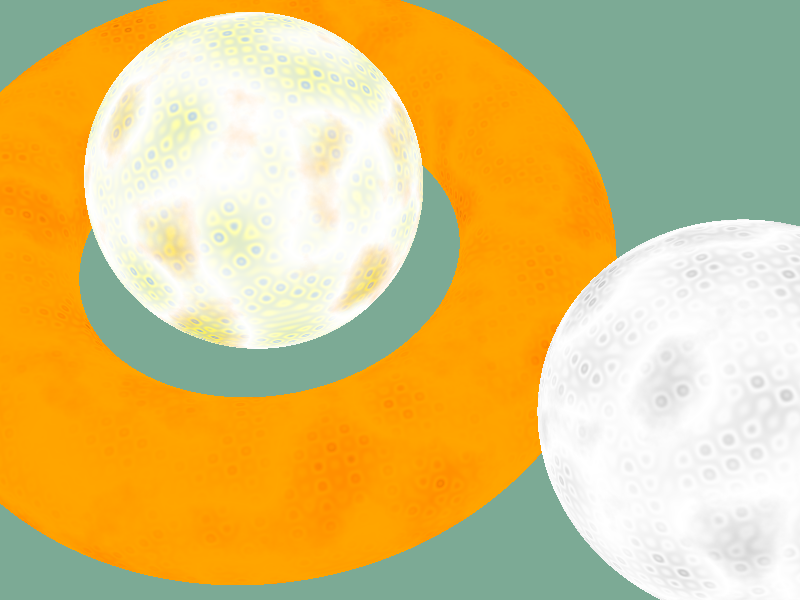 // Persistence Of Vision raytracer version 3.5 sample file.
// this scene demonstrates a possible use of the pigment_pattern pattern

// first, we'll define a reasonably complex pigment, made of wrinkles
// and leopard pigments mapped within a bozo pattern in another pigment.
//
// -w320 -h240
// -w800 -h600 +a0.3

#include "colors.inc"

//the two basic pigments
#declare Pig1 = pigment {
 leopard
 color_map {
  [0 SteelBlue]
  [1 Yellow]
 }
 sine_wave
 scale .05
}

#declare Pig2 = pigment {
 wrinkles
 color_map {
  [0.0 Orange]
  [0.5 White]
  [1.0 White]
 }
}

//the complex pigment
#declare Pig3 = pigment {
 bozo
 pigment_map {
 [0 Pig1]
 [1 Pig2]
 }
 triangle_wave
 scale 1.5
}

//the first, greenish, sphere shows the complex pigment as is
sphere {<0,4,0>,4 pigment {Pig3}}

//the second, gray, sphere shows how the complex pigment becomes
//a new pattern with values from 0 to 1
sphere {<0,4,0>,4
        pigment {pigment_pattern {Pig3}}
        translate z*12
        }

//and the big torus shows the new pattern with an orange color_map,
//and an added normal using the same pattern to create visible craters
//on the surface, following the complex pattern.
torus {7 2
        pigment {pigment_pattern {Pig3}
                 color_map {
                  [0 OrangeRed*.2]
                  [1 OrangeRed*1.5]
                  }
                 }
        normal {pigment_pattern {Pig3} .4}
        finish {phong .8 phong_size 10}
        translate y*2
        }

//some usual scene elements
camera {location <10,20,10> look_at <0,2,4> angle 50}
plane {y,0 pigment {rgb <.2,.4,.3>}}
light_source {<20,30,40> White*1.2}
light_source {<-20,30,-40> Wheat*.5 shadowless}
